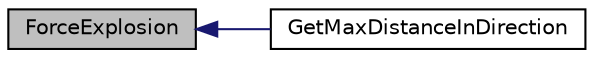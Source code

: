 digraph "ForceExplosion"
{
  edge [fontname="Helvetica",fontsize="10",labelfontname="Helvetica",labelfontsize="10"];
  node [fontname="Helvetica",fontsize="10",shape=record];
  rankdir="LR";
  Node1 [label="ForceExplosion",height=0.2,width=0.4,color="black", fillcolor="grey75", style="filled", fontcolor="black"];
  Node1 -> Node2 [dir="back",color="midnightblue",fontsize="10",style="solid",fontname="Helvetica"];
  Node2 [label="GetMaxDistanceInDirection",height=0.2,width=0.4,color="black", fillcolor="white", style="filled",URL="$_bomb_8h.html#a8ca009fbe88f5109451823ad28696ec4"];
}
